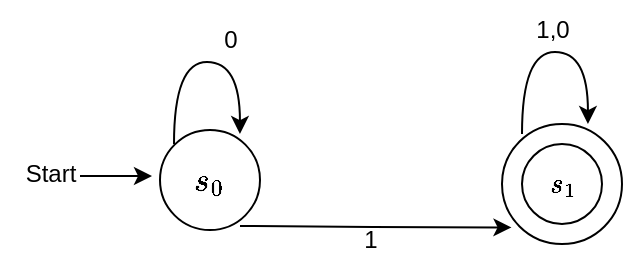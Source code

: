 <mxfile version="22.1.8" type="github">
  <diagram name="Page-1" id="AyXOemvOtpqrMvb9KyJF">
    <mxGraphModel dx="501" dy="479" grid="1" gridSize="10" guides="1" tooltips="1" connect="1" arrows="1" fold="1" page="1" pageScale="1" pageWidth="827" pageHeight="1169" math="1" shadow="0">
      <root>
        <mxCell id="0" />
        <mxCell id="1" parent="0" />
        <mxCell id="AHGHsxoPzre2dFdjl7al-1" value="&lt;font style=&quot;font-size: 14px;&quot;&gt;$$s_0$$&lt;/font&gt;" style="ellipse;whiteSpace=wrap;html=1;aspect=fixed;" vertex="1" parent="1">
          <mxGeometry x="360" y="350" width="50" height="50" as="geometry" />
        </mxCell>
        <mxCell id="AHGHsxoPzre2dFdjl7al-2" style="edgeStyle=orthogonalEdgeStyle;rounded=0;orthogonalLoop=1;jettySize=auto;html=1;" edge="1" parent="1">
          <mxGeometry relative="1" as="geometry">
            <mxPoint x="356" y="373" as="targetPoint" />
            <mxPoint x="320" y="373" as="sourcePoint" />
          </mxGeometry>
        </mxCell>
        <mxCell id="AHGHsxoPzre2dFdjl7al-3" value="Start" style="text;html=1;align=center;verticalAlign=middle;resizable=0;points=[];autosize=1;strokeColor=none;fillColor=none;" vertex="1" parent="1">
          <mxGeometry x="280" y="357" width="50" height="30" as="geometry" />
        </mxCell>
        <mxCell id="AHGHsxoPzre2dFdjl7al-4" value="" style="ellipse;whiteSpace=wrap;html=1;aspect=fixed;" vertex="1" parent="1">
          <mxGeometry x="531" y="347" width="60" height="60" as="geometry" />
        </mxCell>
        <mxCell id="AHGHsxoPzre2dFdjl7al-5" value="$$s_1$$" style="ellipse;whiteSpace=wrap;html=1;aspect=fixed;" vertex="1" parent="1">
          <mxGeometry x="541" y="357" width="40" height="40" as="geometry" />
        </mxCell>
        <mxCell id="AHGHsxoPzre2dFdjl7al-6" value="1" style="text;html=1;align=center;verticalAlign=middle;resizable=0;points=[];autosize=1;strokeColor=none;fillColor=none;" vertex="1" parent="1">
          <mxGeometry x="450" y="390" width="30" height="30" as="geometry" />
        </mxCell>
        <mxCell id="AHGHsxoPzre2dFdjl7al-7" value="" style="curved=1;endArrow=classic;html=1;rounded=0;edgeStyle=orthogonalEdgeStyle;entryX=0.671;entryY=-0.057;entryDx=0;entryDy=0;entryPerimeter=0;exitX=0.2;exitY=0.014;exitDx=0;exitDy=0;exitPerimeter=0;" edge="1" parent="1">
          <mxGeometry width="50" height="50" relative="1" as="geometry">
            <mxPoint x="541" y="352" as="sourcePoint" />
            <mxPoint x="573.97" y="347.03" as="targetPoint" />
            <Array as="points">
              <mxPoint x="541" y="311.02" />
              <mxPoint x="574" y="311.02" />
            </Array>
          </mxGeometry>
        </mxCell>
        <mxCell id="AHGHsxoPzre2dFdjl7al-8" value="0" style="text;html=1;align=center;verticalAlign=middle;resizable=0;points=[];autosize=1;strokeColor=none;fillColor=none;" vertex="1" parent="1">
          <mxGeometry x="380" y="290" width="30" height="30" as="geometry" />
        </mxCell>
        <mxCell id="AHGHsxoPzre2dFdjl7al-9" value="" style="curved=1;endArrow=classic;html=1;rounded=0;edgeStyle=orthogonalEdgeStyle;entryX=0.671;entryY=-0.057;entryDx=0;entryDy=0;entryPerimeter=0;exitX=0.2;exitY=0.014;exitDx=0;exitDy=0;exitPerimeter=0;" edge="1" parent="1">
          <mxGeometry width="50" height="50" relative="1" as="geometry">
            <mxPoint x="367" y="356.98" as="sourcePoint" />
            <mxPoint x="399.97" y="352.01" as="targetPoint" />
            <Array as="points">
              <mxPoint x="367" y="316" />
              <mxPoint x="400" y="316" />
            </Array>
          </mxGeometry>
        </mxCell>
        <mxCell id="AHGHsxoPzre2dFdjl7al-10" value="1,0" style="text;html=1;align=center;verticalAlign=middle;resizable=0;points=[];autosize=1;strokeColor=none;fillColor=none;" vertex="1" parent="1">
          <mxGeometry x="536" y="285" width="40" height="30" as="geometry" />
        </mxCell>
        <mxCell id="AHGHsxoPzre2dFdjl7al-12" style="edgeStyle=orthogonalEdgeStyle;rounded=0;orthogonalLoop=1;jettySize=auto;html=1;entryX=0.079;entryY=0.862;entryDx=0;entryDy=0;entryPerimeter=0;" edge="1" parent="1" target="AHGHsxoPzre2dFdjl7al-4">
          <mxGeometry relative="1" as="geometry">
            <mxPoint x="470" y="398" as="targetPoint" />
            <mxPoint x="400" y="398" as="sourcePoint" />
          </mxGeometry>
        </mxCell>
      </root>
    </mxGraphModel>
  </diagram>
</mxfile>
